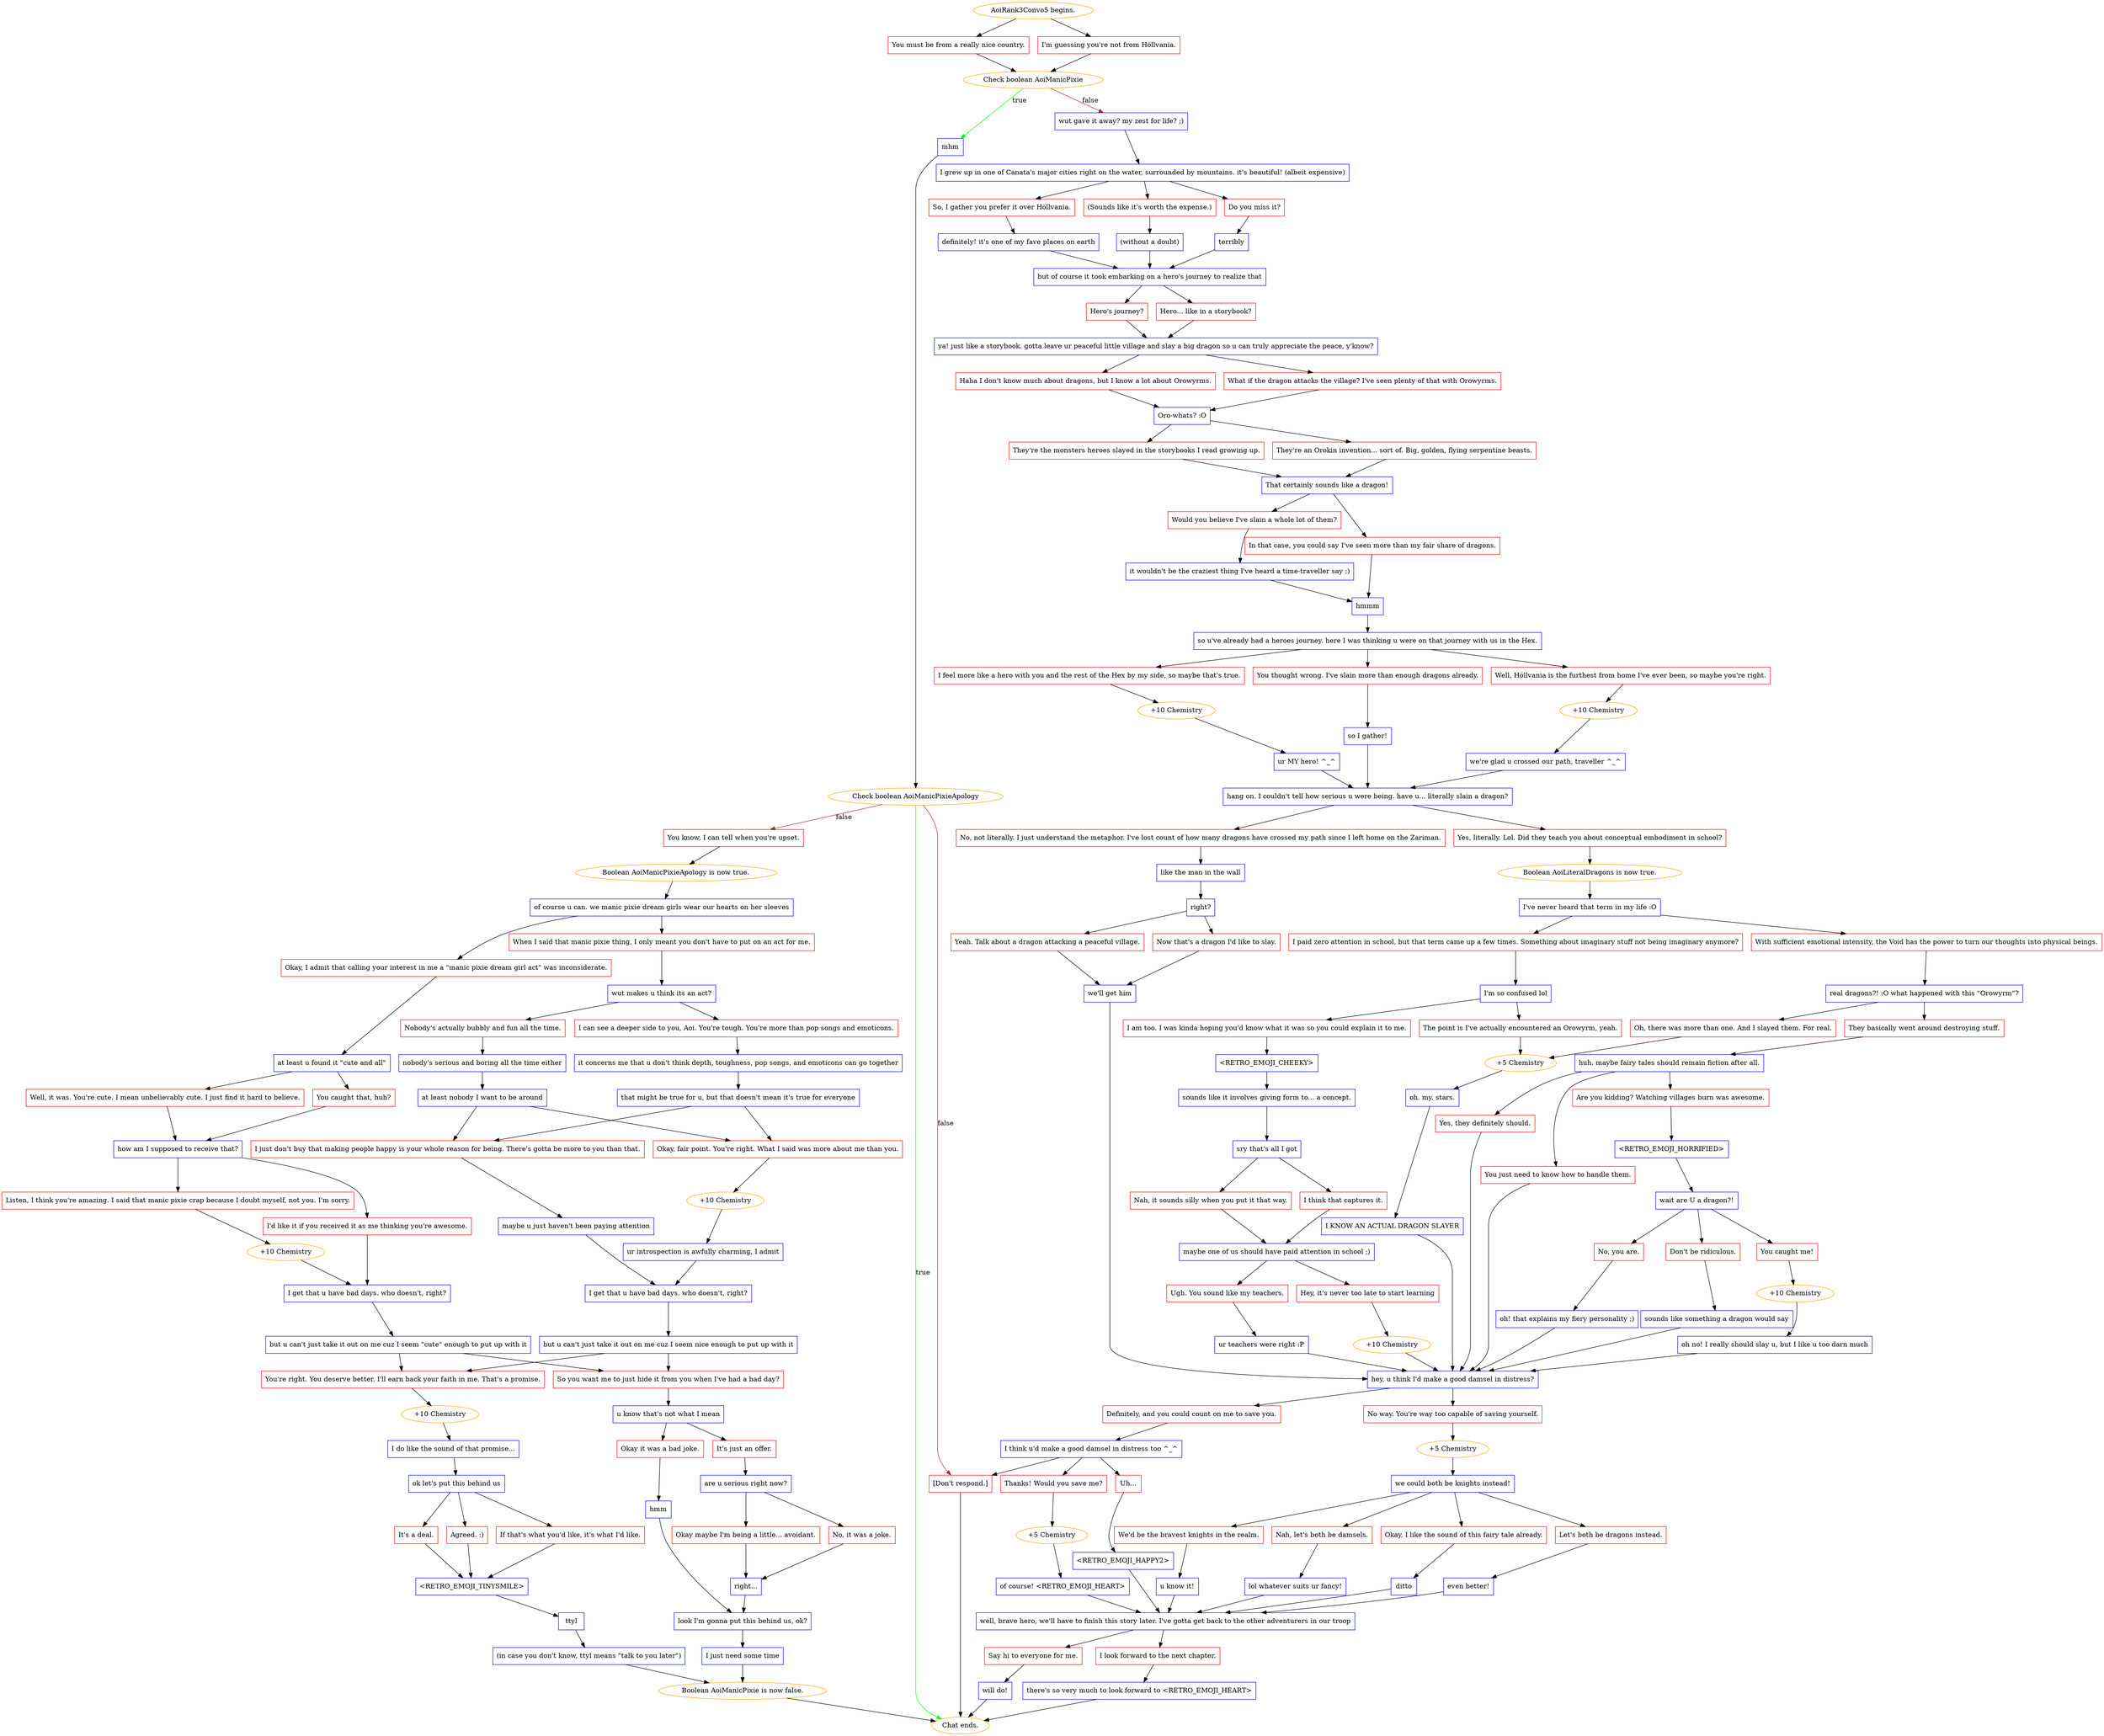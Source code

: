 digraph {
	"AoiRank3Convo5 begins." [color=orange];
		"AoiRank3Convo5 begins." -> j2186911831;
		"AoiRank3Convo5 begins." -> j3784037526;
	j2186911831 [label="You must be from a really nice country.",shape=box,color=red];
		j2186911831 -> j2667000972;
	j3784037526 [label="I'm guessing you're not from Höllvania.",shape=box,color=red];
		j3784037526 -> j2667000972;
	j2667000972 [label="Check boolean AoiManicPixie",color=orange];
		j2667000972 -> j1398128803 [label=true,color=green];
		j2667000972 -> j1291974656 [label=false,color=brown];
	j1398128803 [label="mhm",shape=box,color=blue];
		j1398128803 -> j1570464789;
	j1291974656 [label="wut gave it away? my zest for life? ;)",shape=box,color=blue];
		j1291974656 -> j517270604;
	j1570464789 [label="Check boolean AoiManicPixieApology",color=orange];
		j1570464789 -> "Chat ends." [label=true,color=green];
		j1570464789 -> j3001212725 [label=false,color=brown];
		j1570464789 -> j2144395856 [label=false,color=brown];
	j517270604 [label="I grew up in one of Canata's major cities right on the water, surrounded by mountains. it's beautiful! (albeit expensive)",shape=box,color=blue];
		j517270604 -> j3347087660;
		j517270604 -> j2436210395;
		j517270604 -> j4022732351;
	"Chat ends." [color=orange];
	j3001212725 [label="You know, I can tell when you're upset.",shape=box,color=red];
		j3001212725 -> j3231242373;
	j2144395856 [label="[Don't respond.]",shape=box,color=red];
		j2144395856 -> "Chat ends.";
	j3347087660 [label="Do you miss it?",shape=box,color=red];
		j3347087660 -> j418051128;
	j2436210395 [label="So, I gather you prefer it over Höllvania.",shape=box,color=red];
		j2436210395 -> j1017503356;
	j4022732351 [label="(Sounds like it's worth the expense.)",shape=box,color=red];
		j4022732351 -> j1005268243;
	j3231242373 [label="Boolean AoiManicPixieApology is now true.",color=orange];
		j3231242373 -> j3588663779;
	j418051128 [label="terribly",shape=box,color=blue];
		j418051128 -> j493880302;
	j1017503356 [label="definitely! it's one of my fave places on earth",shape=box,color=blue];
		j1017503356 -> j493880302;
	j1005268243 [label="(without a doubt)",shape=box,color=blue];
		j1005268243 -> j493880302;
	j3588663779 [label="of course u can. we manic pixie dream girls wear our hearts on her sleeves",shape=box,color=blue];
		j3588663779 -> j1716436144;
		j3588663779 -> j1549824547;
	j493880302 [label="but of course it took embarking on a hero's journey to realize that",shape=box,color=blue];
		j493880302 -> j1935689389;
		j493880302 -> j3100699692;
	j1716436144 [label="Okay, I admit that calling your interest in me a \"manic pixie dream girl act\" was inconsiderate.",shape=box,color=red];
		j1716436144 -> j2180847544;
	j1549824547 [label="When I said that manic pixie thing, I only meant you don't have to put on an act for me.",shape=box,color=red];
		j1549824547 -> j550409179;
	j1935689389 [label="Hero's journey?",shape=box,color=red];
		j1935689389 -> j1634300487;
	j3100699692 [label="Hero... like in a storybook?",shape=box,color=red];
		j3100699692 -> j1634300487;
	j2180847544 [label="at least u found it \"cute and all\"",shape=box,color=blue];
		j2180847544 -> j1521885532;
		j2180847544 -> j1713270264;
	j550409179 [label="wut makes u think its an act?",shape=box,color=blue];
		j550409179 -> j3567636979;
		j550409179 -> j726107971;
	j1634300487 [label="ya! just like a storybook. gotta leave ur peaceful little village and slay a big dragon so u can truly appreciate the peace, y'know?",shape=box,color=blue];
		j1634300487 -> j1966767238;
		j1634300487 -> j218014631;
	j1521885532 [label="Well, it was. You're cute. I mean unbelievably cute. I just find it hard to believe.",shape=box,color=red];
		j1521885532 -> j2324243690;
	j1713270264 [label="You caught that, huh?",shape=box,color=red];
		j1713270264 -> j2324243690;
	j3567636979 [label="Nobody's actually bubbly and fun all the time.",shape=box,color=red];
		j3567636979 -> j244707838;
	j726107971 [label="I can see a deeper side to you, Aoi. You're tough. You're more than pop songs and emoticons.",shape=box,color=red];
		j726107971 -> j4225254502;
	j1966767238 [label="Haha I don't know much about dragons, but I know a lot about Orowyrms.",shape=box,color=red];
		j1966767238 -> j204097887;
	j218014631 [label="What if the dragon attacks the village? I've seen plenty of that with Orowyrms.",shape=box,color=red];
		j218014631 -> j204097887;
	j2324243690 [label="how am I supposed to receive that?",shape=box,color=blue];
		j2324243690 -> j719195382;
		j2324243690 -> j4203585606;
	j244707838 [label="nobody's serious and boring all the time either",shape=box,color=blue];
		j244707838 -> j3254470507;
	j4225254502 [label="it concerns me that u don't think depth, toughness, pop songs, and emoticons can go together",shape=box,color=blue];
		j4225254502 -> j543309766;
	j204097887 [label="Oro-whats? :O",shape=box,color=blue];
		j204097887 -> j2446269076;
		j204097887 -> j2319397798;
	j719195382 [label="Listen, I think you're amazing. I said that manic pixie crap because I doubt myself, not you. I'm sorry.",shape=box,color=red];
		j719195382 -> j1377825052;
	j4203585606 [label="I'd like it if you received it as me thinking you're awesome.",shape=box,color=red];
		j4203585606 -> j3802838491;
	j3254470507 [label="at least nobody I want to be around",shape=box,color=blue];
		j3254470507 -> j407320876;
		j3254470507 -> j268542085;
	j543309766 [label="that might be true for u, but that doesn't mean it's true for everyone",shape=box,color=blue];
		j543309766 -> j268542085;
		j543309766 -> j407320876;
	j2446269076 [label="They're the monsters heroes slayed in the storybooks I read growing up.",shape=box,color=red];
		j2446269076 -> j1516872858;
	j2319397798 [label="They're an Orokin invention... sort of. Big, golden, flying serpentine beasts.",shape=box,color=red];
		j2319397798 -> j1516872858;
	j1377825052 [label="+10 Chemistry",color=orange];
		j1377825052 -> j3802838491;
	j3802838491 [label="I get that u have bad days. who doesn't, right?",shape=box,color=blue];
		j3802838491 -> j1602391732;
	j407320876 [label="I just don't buy that making people happy is your whole reason for being. There's gotta be more to you than that.",shape=box,color=red];
		j407320876 -> j3894546984;
	j268542085 [label="Okay, fair point. You're right. What I said was more about me than you.",shape=box,color=red];
		j268542085 -> j4008484681;
	j1516872858 [label="That certainly sounds like a dragon!",shape=box,color=blue];
		j1516872858 -> j636925563;
		j1516872858 -> j3029209706;
	j1602391732 [label="but u can't just take it out on me cuz I seem \"cute\" enough to put up with it",shape=box,color=blue];
		j1602391732 -> j1468283894;
		j1602391732 -> j614962592;
	j3894546984 [label="maybe u just haven't been paying attention",shape=box,color=blue];
		j3894546984 -> j3109913689;
	j4008484681 [label="+10 Chemistry",color=orange];
		j4008484681 -> j1673481042;
	j636925563 [label="Would you believe I've slain a whole lot of them?",shape=box,color=red];
		j636925563 -> j3991024354;
	j3029209706 [label="In that case, you could say I've seen more than my fair share of dragons.",shape=box,color=red];
		j3029209706 -> j2935106753;
	j1468283894 [label="You're right. You deserve better. I'll earn back your faith in me. That's a promise.",shape=box,color=red];
		j1468283894 -> j1667103317;
	j614962592 [label="So you want me to just hide it from you when I've had a bad day?",shape=box,color=red];
		j614962592 -> j4137781007;
	j3109913689 [label="I get that u have bad days. who doesn't, right?",shape=box,color=blue];
		j3109913689 -> j1051213853;
	j1673481042 [label="ur introspection is awfully charming, I admit",shape=box,color=blue];
		j1673481042 -> j3109913689;
	j3991024354 [label="it wouldn't be the craziest thing I've heard a time-traveller say ;)",shape=box,color=blue];
		j3991024354 -> j2935106753;
	j2935106753 [label="hmmm",shape=box,color=blue];
		j2935106753 -> j1104265766;
	j1667103317 [label="+10 Chemistry",color=orange];
		j1667103317 -> j2318050448;
	j4137781007 [label="u know that's not what I mean",shape=box,color=blue];
		j4137781007 -> j1522938122;
		j4137781007 -> j973875167;
	j1051213853 [label="but u can't just take it out on me cuz I seem nice enough to put up with it",shape=box,color=blue];
		j1051213853 -> j1468283894;
		j1051213853 -> j614962592;
	j1104265766 [label="so u've already had a heroes journey. here I was thinking u were on that journey with us in the Hex.",shape=box,color=blue];
		j1104265766 -> j3516601275;
		j1104265766 -> j2749823703;
		j1104265766 -> j842303087;
	j2318050448 [label="I do like the sound of that promise...",shape=box,color=blue];
		j2318050448 -> j2001503408;
	j1522938122 [label="It's just an offer.",shape=box,color=red];
		j1522938122 -> j3460383283;
	j973875167 [label="Okay it was a bad joke.",shape=box,color=red];
		j973875167 -> j3043014663;
	j3516601275 [label="Well, Höllvania is the furthest from home I've ever been, so maybe you're right.",shape=box,color=red];
		j3516601275 -> j3114659476;
	j2749823703 [label="I feel more like a hero with you and the rest of the Hex by my side, so maybe that's true.",shape=box,color=red];
		j2749823703 -> j23868470;
	j842303087 [label="You thought wrong. I've slain more than enough dragons already.",shape=box,color=red];
		j842303087 -> j3128474139;
	j2001503408 [label="ok let's put this behind us",shape=box,color=blue];
		j2001503408 -> j2350943802;
		j2001503408 -> j1498387166;
		j2001503408 -> j1501602514;
	j3460383283 [label="are u serious right now?",shape=box,color=blue];
		j3460383283 -> j3613880366;
		j3460383283 -> j2126178657;
	j3043014663 [label="hmm",shape=box,color=blue];
		j3043014663 -> j1000147373;
	j3114659476 [label="+10 Chemistry",color=orange];
		j3114659476 -> j4033646034;
	j23868470 [label="+10 Chemistry",color=orange];
		j23868470 -> j1193202850;
	j3128474139 [label="so I gather!",shape=box,color=blue];
		j3128474139 -> j2392217935;
	j2350943802 [label="It's a deal.",shape=box,color=red];
		j2350943802 -> j2168623777;
	j1498387166 [label="Agreed. :)",shape=box,color=red];
		j1498387166 -> j2168623777;
	j1501602514 [label="If that's what you'd like, it's what I'd like.",shape=box,color=red];
		j1501602514 -> j2168623777;
	j3613880366 [label="Okay maybe I'm being a little... avoidant.",shape=box,color=red];
		j3613880366 -> j1424863462;
	j2126178657 [label="No, it was a joke.",shape=box,color=red];
		j2126178657 -> j1424863462;
	j1000147373 [label="look I'm gonna put this behind us, ok?",shape=box,color=blue];
		j1000147373 -> j2196274151;
	j4033646034 [label="we're glad u crossed our path, traveller ^_^",shape=box,color=blue];
		j4033646034 -> j2392217935;
	j1193202850 [label="ur MY hero! ^_^",shape=box,color=blue];
		j1193202850 -> j2392217935;
	j2392217935 [label="hang on. I couldn't tell how serious u were being. have u... literally slain a dragon?",shape=box,color=blue];
		j2392217935 -> j2908662918;
		j2392217935 -> j2773121822;
	j2168623777 [label="<RETRO_EMOJI_TINYSMILE>",shape=box,color=blue];
		j2168623777 -> j1551760905;
	j1424863462 [label="right...",shape=box,color=blue];
		j1424863462 -> j1000147373;
	j2196274151 [label="I just need some time",shape=box,color=blue];
		j2196274151 -> j4025535607;
	j2908662918 [label="Yes, literally. Lol. Did they teach you about conceptual embodiment in school?",shape=box,color=red];
		j2908662918 -> j1994017947;
	j2773121822 [label="No, not literally. I just understand the metaphor. I've lost count of how many dragons have crossed my path since I left home on the Zariman.",shape=box,color=red];
		j2773121822 -> j1197103370;
	j1551760905 [label="ttyl",shape=box,color=blue];
		j1551760905 -> j2935314052;
	j4025535607 [label="Boolean AoiManicPixie is now false.",color=orange];
		j4025535607 -> "Chat ends.";
	j1994017947 [label="Boolean AoiLiteralDragons is now true.",color=orange];
		j1994017947 -> j2800646804;
	j1197103370 [label="like the man in the wall",shape=box,color=blue];
		j1197103370 -> j4014896583;
	j2935314052 [label="(in case you don't know, ttyl means \"talk to you later\")",shape=box,color=blue];
		j2935314052 -> j4025535607;
	j2800646804 [label="I've never heard that term in my life :O",shape=box,color=blue];
		j2800646804 -> j2488310366;
		j2800646804 -> j907817718;
	j4014896583 [label="right?",shape=box,color=blue];
		j4014896583 -> j1721984023;
		j4014896583 -> j406731357;
	j2488310366 [label="I paid zero attention in school, but that term came up a few times. Something about imaginary stuff not being imaginary anymore?",shape=box,color=red];
		j2488310366 -> j315029276;
	j907817718 [label="With sufficient emotional intensity, the Void has the power to turn our thoughts into physical beings.",shape=box,color=red];
		j907817718 -> j4010990497;
	j1721984023 [label="Yeah. Talk about a dragon attacking a peaceful village.",shape=box,color=red];
		j1721984023 -> j3660212198;
	j406731357 [label="Now that's a dragon I'd like to slay.",shape=box,color=red];
		j406731357 -> j3660212198;
	j315029276 [label="I'm so confused lol",shape=box,color=blue];
		j315029276 -> j3128087135;
		j315029276 -> j1014507231;
	j4010990497 [label="real dragons?! :O what happened with this \"Orowyrm\"?",shape=box,color=blue];
		j4010990497 -> j4190424499;
		j4010990497 -> j1236071211;
	j3660212198 [label="we'll get him",shape=box,color=blue];
		j3660212198 -> j2766449857;
	j3128087135 [label="I am too. I was kinda hoping you'd know what it was so you could explain it to me.",shape=box,color=red];
		j3128087135 -> j2189397827;
	j1014507231 [label="The point is I've actually encountered an Orowyrm, yeah.",shape=box,color=red];
		j1014507231 -> j3298743376;
	j4190424499 [label="Oh, there was more than one. And I slayed them. For real.",shape=box,color=red];
		j4190424499 -> j3298743376;
	j1236071211 [label="They basically went around destroying stuff.",shape=box,color=red];
		j1236071211 -> j830234307;
	j2766449857 [label="hey, u think I'd make a good damsel in distress?",shape=box,color=blue];
		j2766449857 -> j2682638810;
		j2766449857 -> j3275891616;
	j2189397827 [label="<RETRO_EMOJI_CHEEKY>",shape=box,color=blue];
		j2189397827 -> j115642586;
	j3298743376 [label="+5 Chemistry",color=orange];
		j3298743376 -> j3616244744;
	j830234307 [label="huh. maybe fairy tales should remain fiction after all.",shape=box,color=blue];
		j830234307 -> j3958554710;
		j830234307 -> j2953447517;
		j830234307 -> j2455648259;
	j2682638810 [label="Definitely, and you could count on me to save you.",shape=box,color=red];
		j2682638810 -> j1301425818;
	j3275891616 [label="No way. You're way too capable of saving yourself.",shape=box,color=red];
		j3275891616 -> j4033178248;
	j115642586 [label="sounds like it involves giving form to... a concept.",shape=box,color=blue];
		j115642586 -> j1347057370;
	j3616244744 [label="oh. my. stars.",shape=box,color=blue];
		j3616244744 -> j872973958;
	j3958554710 [label="Yes, they definitely should.",shape=box,color=red];
		j3958554710 -> j2766449857;
	j2953447517 [label="You just need to know how to handle them.",shape=box,color=red];
		j2953447517 -> j2766449857;
	j2455648259 [label="Are you kidding? Watching villages burn was awesome.",shape=box,color=red];
		j2455648259 -> j3072439750;
	j1301425818 [label="I think u'd make a good damsel in distress too ^_^",shape=box,color=blue];
		j1301425818 -> j1333791918;
		j1301425818 -> j490671087;
		j1301425818 -> j2144395856;
	j4033178248 [label="+5 Chemistry",color=orange];
		j4033178248 -> j474443741;
	j1347057370 [label="sry that's all I got",shape=box,color=blue];
		j1347057370 -> j3381675411;
		j1347057370 -> j77854717;
	j872973958 [label="I KNOW AN ACTUAL DRAGON SLAYER",shape=box,color=blue];
		j872973958 -> j2766449857;
	j3072439750 [label="<RETRO_EMOJI_HORRIFIED>",shape=box,color=blue];
		j3072439750 -> j2824862508;
	j1333791918 [label="Thanks! Would you save me?",shape=box,color=red];
		j1333791918 -> j2072962875;
	j490671087 [label="Uh...",shape=box,color=red];
		j490671087 -> j2784939890;
	j474443741 [label="we could both be knights instead!",shape=box,color=blue];
		j474443741 -> j597701515;
		j474443741 -> j2711753120;
		j474443741 -> j280633714;
		j474443741 -> j1549812351;
	j3381675411 [label="I think that captures it.",shape=box,color=red];
		j3381675411 -> j1690967648;
	j77854717 [label="Nah, it sounds silly when you put it that way.",shape=box,color=red];
		j77854717 -> j1690967648;
	j2824862508 [label="wait are U a dragon?!",shape=box,color=blue];
		j2824862508 -> j416995932;
		j2824862508 -> j4141510626;
		j2824862508 -> j698814630;
	j2072962875 [label="+5 Chemistry",color=orange];
		j2072962875 -> j79481688;
	j2784939890 [label="<RETRO_EMOJI_HAPPY2>",shape=box,color=blue];
		j2784939890 -> j2810573970;
	j597701515 [label="Okay, I like the sound of this fairy tale already.",shape=box,color=red];
		j597701515 -> j2147370730;
	j2711753120 [label="Let's both be dragons instead.",shape=box,color=red];
		j2711753120 -> j401396269;
	j280633714 [label="We'd be the bravest knights in the realm.",shape=box,color=red];
		j280633714 -> j1121361775;
	j1549812351 [label="Nah, let's both be damsels.",shape=box,color=red];
		j1549812351 -> j44363245;
	j1690967648 [label="maybe one of us should have paid attention in school ;)",shape=box,color=blue];
		j1690967648 -> j1960402895;
		j1690967648 -> j2546252853;
	j416995932 [label="You caught me!",shape=box,color=red];
		j416995932 -> j1001316499;
	j4141510626 [label="No, you are.",shape=box,color=red];
		j4141510626 -> j3587930952;
	j698814630 [label="Don't be ridiculous.",shape=box,color=red];
		j698814630 -> j3742133385;
	j79481688 [label="of course! <RETRO_EMOJI_HEART>",shape=box,color=blue];
		j79481688 -> j2810573970;
	j2810573970 [label="well, brave hero, we'll have to finish this story later. I've gotta get back to the other adventurers in our troop",shape=box,color=blue];
		j2810573970 -> j2828570791;
		j2810573970 -> j1933478260;
	j2147370730 [label="ditto",shape=box,color=blue];
		j2147370730 -> j2810573970;
	j401396269 [label="even better!",shape=box,color=blue];
		j401396269 -> j2810573970;
	j1121361775 [label="u know it!",shape=box,color=blue];
		j1121361775 -> j2810573970;
	j44363245 [label="lol whatever suits ur fancy!",shape=box,color=blue];
		j44363245 -> j2810573970;
	j1960402895 [label="Hey, it's never too late to start learning",shape=box,color=red];
		j1960402895 -> j3305623636;
	j2546252853 [label="Ugh. You sound like my teachers.",shape=box,color=red];
		j2546252853 -> j695957976;
	j1001316499 [label="+10 Chemistry",color=orange];
		j1001316499 -> j595223924;
	j3587930952 [label="oh! that explains my fiery personality ;)",shape=box,color=blue];
		j3587930952 -> j2766449857;
	j3742133385 [label="sounds like something a dragon would say",shape=box,color=blue];
		j3742133385 -> j2766449857;
	j2828570791 [label="Say hi to everyone for me.",shape=box,color=red];
		j2828570791 -> j1517333279;
	j1933478260 [label="I look forward to the next chapter.",shape=box,color=red];
		j1933478260 -> j3323398453;
	j3305623636 [label="+10 Chemistry",color=orange];
		j3305623636 -> j2766449857;
	j695957976 [label="ur teachers were right :P",shape=box,color=blue];
		j695957976 -> j2766449857;
	j595223924 [label="oh no! I really should slay u, but I like u too darn much",shape=box,color=blue];
		j595223924 -> j2766449857;
	j1517333279 [label="will do!",shape=box,color=blue];
		j1517333279 -> "Chat ends.";
	j3323398453 [label="there's so very much to look forward to <RETRO_EMOJI_HEART>",shape=box,color=blue];
		j3323398453 -> "Chat ends.";
}